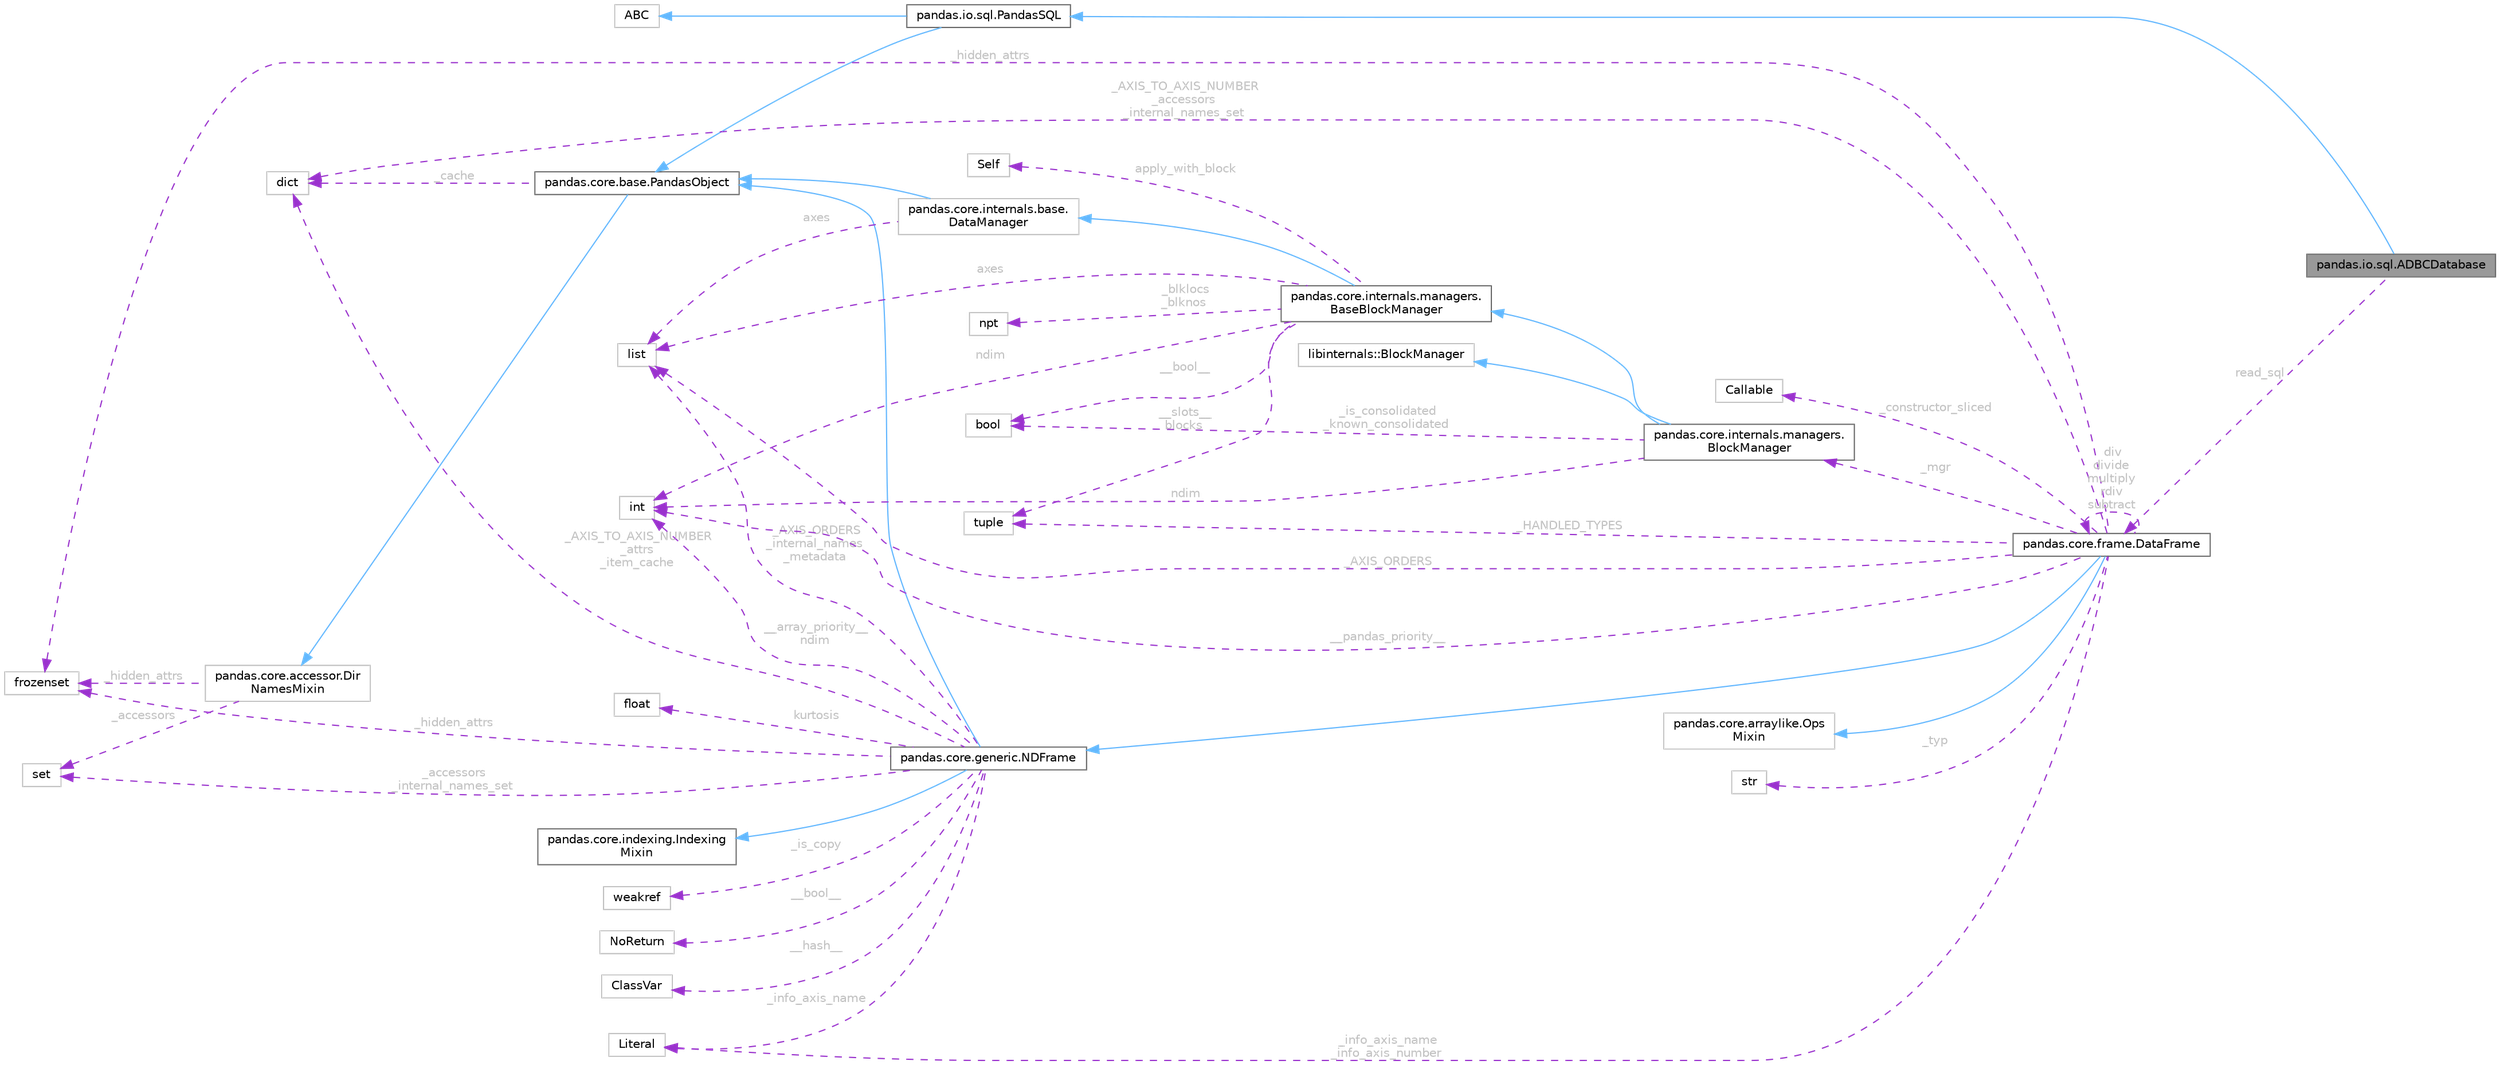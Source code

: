 digraph "pandas.io.sql.ADBCDatabase"
{
 // LATEX_PDF_SIZE
  bgcolor="transparent";
  edge [fontname=Helvetica,fontsize=10,labelfontname=Helvetica,labelfontsize=10];
  node [fontname=Helvetica,fontsize=10,shape=box,height=0.2,width=0.4];
  rankdir="LR";
  Node1 [id="Node000001",label="pandas.io.sql.ADBCDatabase",height=0.2,width=0.4,color="gray40", fillcolor="grey60", style="filled", fontcolor="black",tooltip=" "];
  Node2 -> Node1 [id="edge1_Node000001_Node000002",dir="back",color="steelblue1",style="solid",tooltip=" "];
  Node2 [id="Node000002",label="pandas.io.sql.PandasSQL",height=0.2,width=0.4,color="gray40", fillcolor="white", style="filled",URL="$d9/da2/classpandas_1_1io_1_1sql_1_1PandasSQL.html",tooltip=" "];
  Node3 -> Node2 [id="edge2_Node000002_Node000003",dir="back",color="steelblue1",style="solid",tooltip=" "];
  Node3 [id="Node000003",label="pandas.core.base.PandasObject",height=0.2,width=0.4,color="gray40", fillcolor="white", style="filled",URL="$d9/d19/classpandas_1_1core_1_1base_1_1PandasObject.html",tooltip=" "];
  Node4 -> Node3 [id="edge3_Node000003_Node000004",dir="back",color="steelblue1",style="solid",tooltip=" "];
  Node4 [id="Node000004",label="pandas.core.accessor.Dir\lNamesMixin",height=0.2,width=0.4,color="grey75", fillcolor="white", style="filled",URL="$df/dd9/classpandas_1_1core_1_1accessor_1_1DirNamesMixin.html",tooltip=" "];
  Node5 -> Node4 [id="edge4_Node000004_Node000005",dir="back",color="darkorchid3",style="dashed",tooltip=" ",label=" _accessors",fontcolor="grey" ];
  Node5 [id="Node000005",label="set",height=0.2,width=0.4,color="grey75", fillcolor="white", style="filled",tooltip=" "];
  Node6 -> Node4 [id="edge5_Node000004_Node000006",dir="back",color="darkorchid3",style="dashed",tooltip=" ",label=" _hidden_attrs",fontcolor="grey" ];
  Node6 [id="Node000006",label="frozenset",height=0.2,width=0.4,color="grey75", fillcolor="white", style="filled",tooltip=" "];
  Node7 -> Node3 [id="edge6_Node000003_Node000007",dir="back",color="darkorchid3",style="dashed",tooltip=" ",label=" _cache",fontcolor="grey" ];
  Node7 [id="Node000007",label="dict",height=0.2,width=0.4,color="grey75", fillcolor="white", style="filled",tooltip=" "];
  Node8 -> Node2 [id="edge7_Node000002_Node000008",dir="back",color="steelblue1",style="solid",tooltip=" "];
  Node8 [id="Node000008",label="ABC",height=0.2,width=0.4,color="grey75", fillcolor="white", style="filled",URL="$dd/d9b/classABC.html",tooltip=" "];
  Node9 -> Node1 [id="edge8_Node000001_Node000009",dir="back",color="darkorchid3",style="dashed",tooltip=" ",label=" read_sql",fontcolor="grey" ];
  Node9 [id="Node000009",label="pandas.core.frame.DataFrame",height=0.2,width=0.4,color="gray40", fillcolor="white", style="filled",URL="$dc/d95/classpandas_1_1core_1_1frame_1_1DataFrame.html",tooltip=" "];
  Node10 -> Node9 [id="edge9_Node000009_Node000010",dir="back",color="steelblue1",style="solid",tooltip=" "];
  Node10 [id="Node000010",label="pandas.core.generic.NDFrame",height=0.2,width=0.4,color="gray40", fillcolor="white", style="filled",URL="$d4/d2c/classpandas_1_1core_1_1generic_1_1NDFrame.html",tooltip=" "];
  Node3 -> Node10 [id="edge10_Node000010_Node000003",dir="back",color="steelblue1",style="solid",tooltip=" "];
  Node11 -> Node10 [id="edge11_Node000010_Node000011",dir="back",color="steelblue1",style="solid",tooltip=" "];
  Node11 [id="Node000011",label="pandas.core.indexing.Indexing\lMixin",height=0.2,width=0.4,color="gray40", fillcolor="white", style="filled",URL="$d4/d90/classpandas_1_1core_1_1indexing_1_1IndexingMixin.html",tooltip=" "];
  Node12 -> Node10 [id="edge12_Node000010_Node000012",dir="back",color="darkorchid3",style="dashed",tooltip=" ",label=" _AXIS_ORDERS\n_internal_names\n_metadata",fontcolor="grey" ];
  Node12 [id="Node000012",label="list",height=0.2,width=0.4,color="grey75", fillcolor="white", style="filled",tooltip=" "];
  Node5 -> Node10 [id="edge13_Node000010_Node000005",dir="back",color="darkorchid3",style="dashed",tooltip=" ",label=" _accessors\n_internal_names_set",fontcolor="grey" ];
  Node6 -> Node10 [id="edge14_Node000010_Node000006",dir="back",color="darkorchid3",style="dashed",tooltip=" ",label=" _hidden_attrs",fontcolor="grey" ];
  Node13 -> Node10 [id="edge15_Node000010_Node000013",dir="back",color="darkorchid3",style="dashed",tooltip=" ",label=" _is_copy",fontcolor="grey" ];
  Node13 [id="Node000013",label="weakref",height=0.2,width=0.4,color="grey75", fillcolor="white", style="filled",tooltip=" "];
  Node7 -> Node10 [id="edge16_Node000010_Node000007",dir="back",color="darkorchid3",style="dashed",tooltip=" ",label=" _AXIS_TO_AXIS_NUMBER\n_attrs\n_item_cache",fontcolor="grey" ];
  Node14 -> Node10 [id="edge17_Node000010_Node000014",dir="back",color="darkorchid3",style="dashed",tooltip=" ",label=" _info_axis_name",fontcolor="grey" ];
  Node14 [id="Node000014",label="Literal",height=0.2,width=0.4,color="grey75", fillcolor="white", style="filled",tooltip=" "];
  Node15 -> Node10 [id="edge18_Node000010_Node000015",dir="back",color="darkorchid3",style="dashed",tooltip=" ",label=" __bool__",fontcolor="grey" ];
  Node15 [id="Node000015",label="NoReturn",height=0.2,width=0.4,color="grey75", fillcolor="white", style="filled",tooltip=" "];
  Node16 -> Node10 [id="edge19_Node000010_Node000016",dir="back",color="darkorchid3",style="dashed",tooltip=" ",label=" __hash__",fontcolor="grey" ];
  Node16 [id="Node000016",label="ClassVar",height=0.2,width=0.4,color="grey75", fillcolor="white", style="filled",tooltip=" "];
  Node17 -> Node10 [id="edge20_Node000010_Node000017",dir="back",color="darkorchid3",style="dashed",tooltip=" ",label=" __array_priority__\nndim",fontcolor="grey" ];
  Node17 [id="Node000017",label="int",height=0.2,width=0.4,color="grey75", fillcolor="white", style="filled",tooltip=" "];
  Node18 -> Node10 [id="edge21_Node000010_Node000018",dir="back",color="darkorchid3",style="dashed",tooltip=" ",label=" kurtosis",fontcolor="grey" ];
  Node18 [id="Node000018",label="float",height=0.2,width=0.4,color="grey75", fillcolor="white", style="filled",tooltip=" "];
  Node19 -> Node9 [id="edge22_Node000009_Node000019",dir="back",color="steelblue1",style="solid",tooltip=" "];
  Node19 [id="Node000019",label="pandas.core.arraylike.Ops\lMixin",height=0.2,width=0.4,color="grey75", fillcolor="white", style="filled",URL="$da/d26/classpandas_1_1core_1_1arraylike_1_1OpsMixin.html",tooltip=" "];
  Node7 -> Node9 [id="edge23_Node000009_Node000007",dir="back",color="darkorchid3",style="dashed",tooltip=" ",label=" _AXIS_TO_AXIS_NUMBER\n_accessors\n_internal_names_set",fontcolor="grey" ];
  Node20 -> Node9 [id="edge24_Node000009_Node000020",dir="back",color="darkorchid3",style="dashed",tooltip=" ",label=" _typ",fontcolor="grey" ];
  Node20 [id="Node000020",label="str",height=0.2,width=0.4,color="grey75", fillcolor="white", style="filled",tooltip=" "];
  Node21 -> Node9 [id="edge25_Node000009_Node000021",dir="back",color="darkorchid3",style="dashed",tooltip=" ",label=" _HANDLED_TYPES",fontcolor="grey" ];
  Node21 [id="Node000021",label="tuple",height=0.2,width=0.4,color="grey75", fillcolor="white", style="filled",tooltip=" "];
  Node6 -> Node9 [id="edge26_Node000009_Node000006",dir="back",color="darkorchid3",style="dashed",tooltip=" ",label=" _hidden_attrs",fontcolor="grey" ];
  Node22 -> Node9 [id="edge27_Node000009_Node000022",dir="back",color="darkorchid3",style="dashed",tooltip=" ",label=" _mgr",fontcolor="grey" ];
  Node22 [id="Node000022",label="pandas.core.internals.managers.\lBlockManager",height=0.2,width=0.4,color="gray40", fillcolor="white", style="filled",URL="$de/dc6/classpandas_1_1core_1_1internals_1_1managers_1_1BlockManager.html",tooltip=" "];
  Node23 -> Node22 [id="edge28_Node000022_Node000023",dir="back",color="steelblue1",style="solid",tooltip=" "];
  Node23 [id="Node000023",label="libinternals::BlockManager",height=0.2,width=0.4,color="grey75", fillcolor="white", style="filled",tooltip=" "];
  Node24 -> Node22 [id="edge29_Node000022_Node000024",dir="back",color="steelblue1",style="solid",tooltip=" "];
  Node24 [id="Node000024",label="pandas.core.internals.managers.\lBaseBlockManager",height=0.2,width=0.4,color="gray40", fillcolor="white", style="filled",URL="$d0/d01/classpandas_1_1core_1_1internals_1_1managers_1_1BaseBlockManager.html",tooltip=" "];
  Node25 -> Node24 [id="edge30_Node000024_Node000025",dir="back",color="steelblue1",style="solid",tooltip=" "];
  Node25 [id="Node000025",label="pandas.core.internals.base.\lDataManager",height=0.2,width=0.4,color="grey75", fillcolor="white", style="filled",URL="$d5/d55/classpandas_1_1core_1_1internals_1_1base_1_1DataManager.html",tooltip=" "];
  Node3 -> Node25 [id="edge31_Node000025_Node000003",dir="back",color="steelblue1",style="solid",tooltip=" "];
  Node12 -> Node25 [id="edge32_Node000025_Node000012",dir="back",color="darkorchid3",style="dashed",tooltip=" ",label=" axes",fontcolor="grey" ];
  Node21 -> Node24 [id="edge33_Node000024_Node000021",dir="back",color="darkorchid3",style="dashed",tooltip=" ",label=" __slots__\nblocks",fontcolor="grey" ];
  Node26 -> Node24 [id="edge34_Node000024_Node000026",dir="back",color="darkorchid3",style="dashed",tooltip=" ",label=" _blklocs\n_blknos",fontcolor="grey" ];
  Node26 [id="Node000026",label="npt",height=0.2,width=0.4,color="grey75", fillcolor="white", style="filled",tooltip=" "];
  Node12 -> Node24 [id="edge35_Node000024_Node000012",dir="back",color="darkorchid3",style="dashed",tooltip=" ",label=" axes",fontcolor="grey" ];
  Node27 -> Node24 [id="edge36_Node000024_Node000027",dir="back",color="darkorchid3",style="dashed",tooltip=" ",label=" __bool__",fontcolor="grey" ];
  Node27 [id="Node000027",label="bool",height=0.2,width=0.4,color="grey75", fillcolor="white", style="filled",tooltip=" "];
  Node28 -> Node24 [id="edge37_Node000024_Node000028",dir="back",color="darkorchid3",style="dashed",tooltip=" ",label=" apply_with_block",fontcolor="grey" ];
  Node28 [id="Node000028",label="Self",height=0.2,width=0.4,color="grey75", fillcolor="white", style="filled",tooltip=" "];
  Node17 -> Node24 [id="edge38_Node000024_Node000017",dir="back",color="darkorchid3",style="dashed",tooltip=" ",label=" ndim",fontcolor="grey" ];
  Node17 -> Node22 [id="edge39_Node000022_Node000017",dir="back",color="darkorchid3",style="dashed",tooltip=" ",label=" ndim",fontcolor="grey" ];
  Node27 -> Node22 [id="edge40_Node000022_Node000027",dir="back",color="darkorchid3",style="dashed",tooltip=" ",label=" _is_consolidated\n_known_consolidated",fontcolor="grey" ];
  Node17 -> Node9 [id="edge41_Node000009_Node000017",dir="back",color="darkorchid3",style="dashed",tooltip=" ",label=" __pandas_priority__",fontcolor="grey" ];
  Node29 -> Node9 [id="edge42_Node000009_Node000029",dir="back",color="darkorchid3",style="dashed",tooltip=" ",label=" _constructor_sliced",fontcolor="grey" ];
  Node29 [id="Node000029",label="Callable",height=0.2,width=0.4,color="grey75", fillcolor="white", style="filled",tooltip=" "];
  Node9 -> Node9 [id="edge43_Node000009_Node000009",dir="back",color="darkorchid3",style="dashed",tooltip=" ",label=" div\ndivide\nmultiply\nrdiv\nsubtract",fontcolor="grey" ];
  Node12 -> Node9 [id="edge44_Node000009_Node000012",dir="back",color="darkorchid3",style="dashed",tooltip=" ",label=" _AXIS_ORDERS",fontcolor="grey" ];
  Node14 -> Node9 [id="edge45_Node000009_Node000014",dir="back",color="darkorchid3",style="dashed",tooltip=" ",label=" _info_axis_name\n_info_axis_number",fontcolor="grey" ];
}

